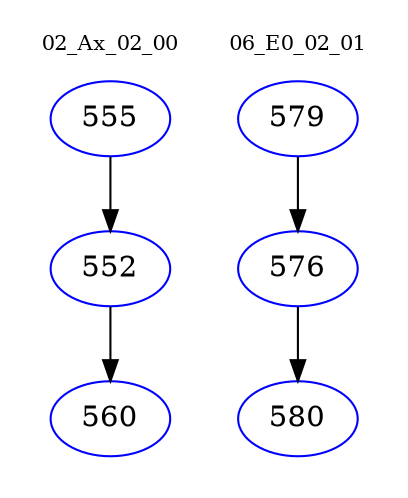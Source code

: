 digraph{
subgraph cluster_0 {
color = white
label = "02_Ax_02_00";
fontsize=10;
T0_555 [label="555", color="blue"]
T0_555 -> T0_552 [color="black"]
T0_552 [label="552", color="blue"]
T0_552 -> T0_560 [color="black"]
T0_560 [label="560", color="blue"]
}
subgraph cluster_1 {
color = white
label = "06_E0_02_01";
fontsize=10;
T1_579 [label="579", color="blue"]
T1_579 -> T1_576 [color="black"]
T1_576 [label="576", color="blue"]
T1_576 -> T1_580 [color="black"]
T1_580 [label="580", color="blue"]
}
}
